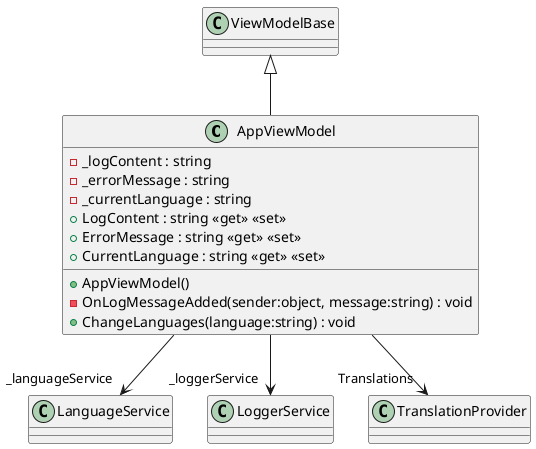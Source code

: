 @startuml
class AppViewModel {
    - _logContent : string
    - _errorMessage : string
    - _currentLanguage : string
    + AppViewModel()
    + LogContent : string <<get>> <<set>>
    + ErrorMessage : string <<get>> <<set>>
    + CurrentLanguage : string <<get>> <<set>>
    - OnLogMessageAdded(sender:object, message:string) : void
    + ChangeLanguages(language:string) : void
}
ViewModelBase <|-- AppViewModel
AppViewModel --> "_languageService" LanguageService
AppViewModel --> "_loggerService" LoggerService
AppViewModel --> "Translations" TranslationProvider
@enduml
